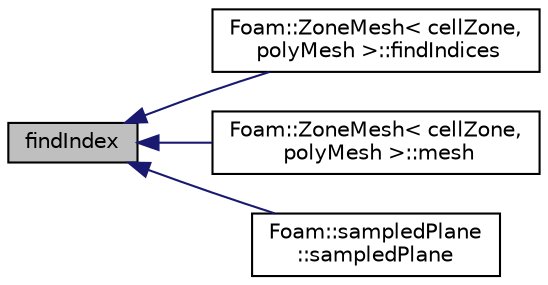 digraph "findIndex"
{
  bgcolor="transparent";
  edge [fontname="Helvetica",fontsize="10",labelfontname="Helvetica",labelfontsize="10"];
  node [fontname="Helvetica",fontsize="10",shape=record];
  rankdir="LR";
  Node97 [label="findIndex",height=0.2,width=0.4,color="black", fillcolor="grey75", style="filled", fontcolor="black"];
  Node97 -> Node98 [dir="back",color="midnightblue",fontsize="10",style="solid",fontname="Helvetica"];
  Node98 [label="Foam::ZoneMesh\< cellZone,\l polyMesh \>::findIndices",height=0.2,width=0.4,color="black",URL="$a28677.html#a7a46d489425be65e2f61533ee7a77b87",tooltip="Return zone indices for all matches. "];
  Node97 -> Node99 [dir="back",color="midnightblue",fontsize="10",style="solid",fontname="Helvetica"];
  Node99 [label="Foam::ZoneMesh\< cellZone,\l polyMesh \>::mesh",height=0.2,width=0.4,color="black",URL="$a28677.html#ac41d1bc48208a47ffceb25d417eea442",tooltip="Return the mesh reference. "];
  Node97 -> Node100 [dir="back",color="midnightblue",fontsize="10",style="solid",fontname="Helvetica"];
  Node100 [label="Foam::sampledPlane\l::sampledPlane",height=0.2,width=0.4,color="black",URL="$a30649.html#afc229ec50f245665a316d0d1b7550e68",tooltip="Construct from components. "];
}
